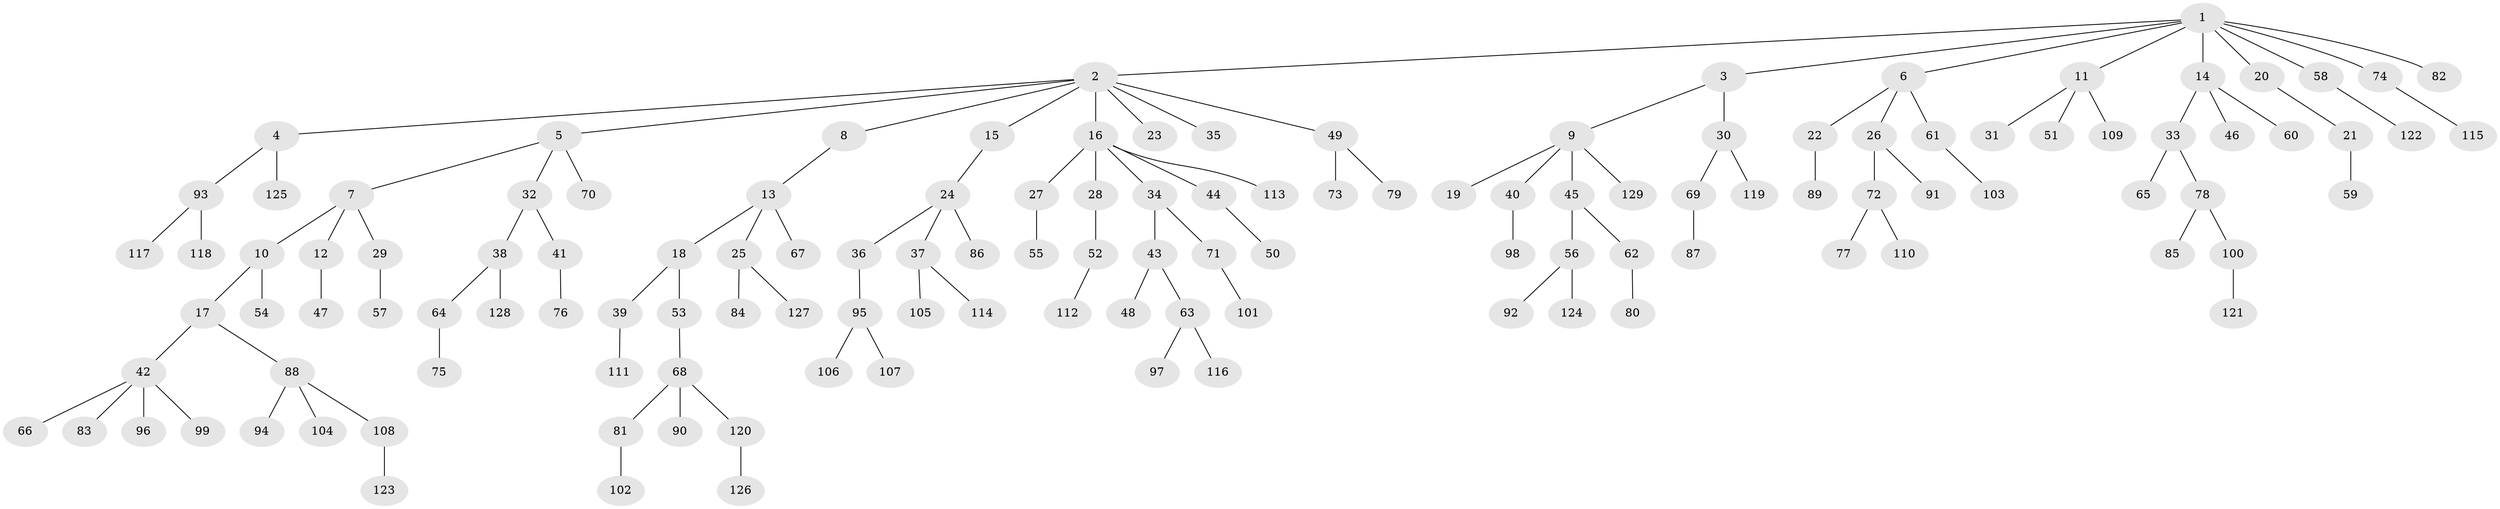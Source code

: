 // coarse degree distribution, {7: 0.014925373134328358, 6: 0.029850746268656716, 3: 0.16417910447761194, 2: 0.2537313432835821, 5: 0.014925373134328358, 1: 0.4925373134328358, 4: 0.029850746268656716}
// Generated by graph-tools (version 1.1) at 2025/52/03/04/25 22:52:04]
// undirected, 129 vertices, 128 edges
graph export_dot {
  node [color=gray90,style=filled];
  1;
  2;
  3;
  4;
  5;
  6;
  7;
  8;
  9;
  10;
  11;
  12;
  13;
  14;
  15;
  16;
  17;
  18;
  19;
  20;
  21;
  22;
  23;
  24;
  25;
  26;
  27;
  28;
  29;
  30;
  31;
  32;
  33;
  34;
  35;
  36;
  37;
  38;
  39;
  40;
  41;
  42;
  43;
  44;
  45;
  46;
  47;
  48;
  49;
  50;
  51;
  52;
  53;
  54;
  55;
  56;
  57;
  58;
  59;
  60;
  61;
  62;
  63;
  64;
  65;
  66;
  67;
  68;
  69;
  70;
  71;
  72;
  73;
  74;
  75;
  76;
  77;
  78;
  79;
  80;
  81;
  82;
  83;
  84;
  85;
  86;
  87;
  88;
  89;
  90;
  91;
  92;
  93;
  94;
  95;
  96;
  97;
  98;
  99;
  100;
  101;
  102;
  103;
  104;
  105;
  106;
  107;
  108;
  109;
  110;
  111;
  112;
  113;
  114;
  115;
  116;
  117;
  118;
  119;
  120;
  121;
  122;
  123;
  124;
  125;
  126;
  127;
  128;
  129;
  1 -- 2;
  1 -- 3;
  1 -- 6;
  1 -- 11;
  1 -- 14;
  1 -- 20;
  1 -- 58;
  1 -- 74;
  1 -- 82;
  2 -- 4;
  2 -- 5;
  2 -- 8;
  2 -- 15;
  2 -- 16;
  2 -- 23;
  2 -- 35;
  2 -- 49;
  3 -- 9;
  3 -- 30;
  4 -- 93;
  4 -- 125;
  5 -- 7;
  5 -- 32;
  5 -- 70;
  6 -- 22;
  6 -- 26;
  6 -- 61;
  7 -- 10;
  7 -- 12;
  7 -- 29;
  8 -- 13;
  9 -- 19;
  9 -- 40;
  9 -- 45;
  9 -- 129;
  10 -- 17;
  10 -- 54;
  11 -- 31;
  11 -- 51;
  11 -- 109;
  12 -- 47;
  13 -- 18;
  13 -- 25;
  13 -- 67;
  14 -- 33;
  14 -- 46;
  14 -- 60;
  15 -- 24;
  16 -- 27;
  16 -- 28;
  16 -- 34;
  16 -- 44;
  16 -- 113;
  17 -- 42;
  17 -- 88;
  18 -- 39;
  18 -- 53;
  20 -- 21;
  21 -- 59;
  22 -- 89;
  24 -- 36;
  24 -- 37;
  24 -- 86;
  25 -- 84;
  25 -- 127;
  26 -- 72;
  26 -- 91;
  27 -- 55;
  28 -- 52;
  29 -- 57;
  30 -- 69;
  30 -- 119;
  32 -- 38;
  32 -- 41;
  33 -- 65;
  33 -- 78;
  34 -- 43;
  34 -- 71;
  36 -- 95;
  37 -- 105;
  37 -- 114;
  38 -- 64;
  38 -- 128;
  39 -- 111;
  40 -- 98;
  41 -- 76;
  42 -- 66;
  42 -- 83;
  42 -- 96;
  42 -- 99;
  43 -- 48;
  43 -- 63;
  44 -- 50;
  45 -- 56;
  45 -- 62;
  49 -- 73;
  49 -- 79;
  52 -- 112;
  53 -- 68;
  56 -- 92;
  56 -- 124;
  58 -- 122;
  61 -- 103;
  62 -- 80;
  63 -- 97;
  63 -- 116;
  64 -- 75;
  68 -- 81;
  68 -- 90;
  68 -- 120;
  69 -- 87;
  71 -- 101;
  72 -- 77;
  72 -- 110;
  74 -- 115;
  78 -- 85;
  78 -- 100;
  81 -- 102;
  88 -- 94;
  88 -- 104;
  88 -- 108;
  93 -- 117;
  93 -- 118;
  95 -- 106;
  95 -- 107;
  100 -- 121;
  108 -- 123;
  120 -- 126;
}
